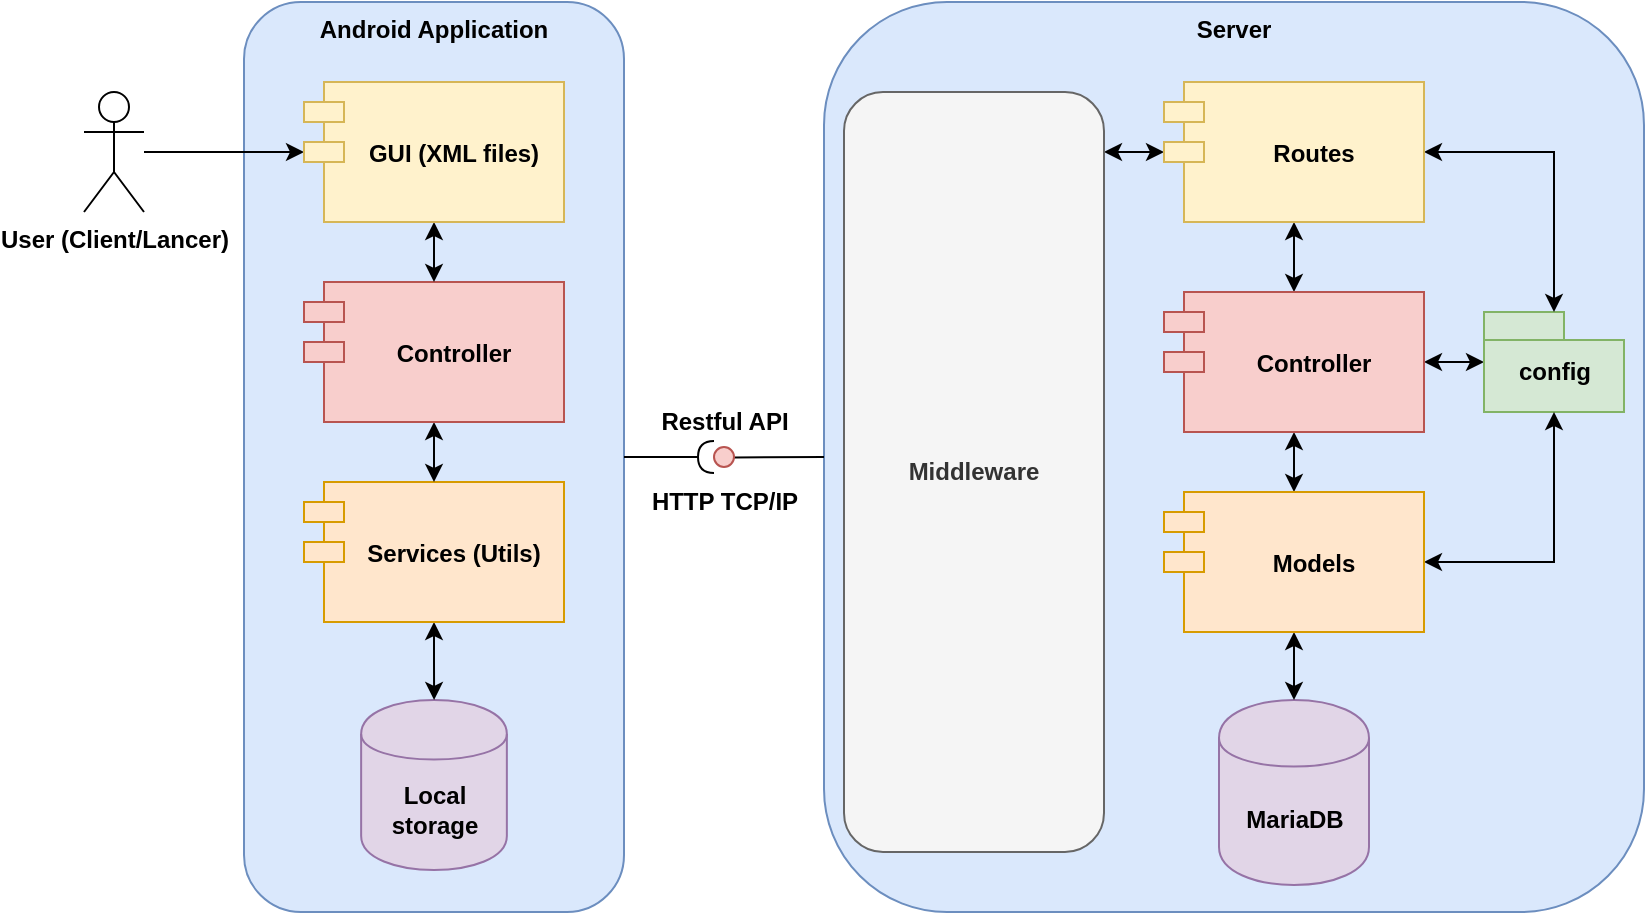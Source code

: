 <mxfile version="13.5.1" type="device" pages="3"><diagram id="WJ2hbxf9gBYGe_JSnQ1v" name="Overview architecture"><mxGraphModel dx="1874" dy="592" grid="1" gridSize="10" guides="1" tooltips="1" connect="1" arrows="1" fold="1" page="1" pageScale="1" pageWidth="850" pageHeight="1100" math="0" shadow="0"><root><mxCell id="0"/><mxCell id="1" parent="0"/><mxCell id="eOsCC2HMXHfSM63377LF-8" value="&lt;b&gt;Android Application&lt;/b&gt;" style="rounded=1;whiteSpace=wrap;html=1;align=center;verticalAlign=top;fillColor=#dae8fc;strokeColor=#6c8ebf;" parent="1" vertex="1"><mxGeometry x="120" y="160" width="190" height="455" as="geometry"/></mxCell><mxCell id="eOsCC2HMXHfSM63377LF-7" value="Server" style="rounded=1;whiteSpace=wrap;html=1;fontStyle=1;verticalAlign=top;fillColor=#dae8fc;strokeColor=#6c8ebf;" parent="1" vertex="1"><mxGeometry x="410" y="160" width="410" height="455" as="geometry"/></mxCell><mxCell id="eOsCC2HMXHfSM63377LF-2" value="MariaDB" style="shape=cylinder;whiteSpace=wrap;html=1;boundedLbl=1;backgroundOutline=1;fillColor=#e1d5e7;strokeColor=#9673a6;fontStyle=1;verticalAlign=middle;" parent="1" vertex="1"><mxGeometry x="607.5" y="509" width="75" height="92.5" as="geometry"/></mxCell><mxCell id="eOsCC2HMXHfSM63377LF-15" style="edgeStyle=none;rounded=0;orthogonalLoop=1;jettySize=auto;html=1;" parent="1" edge="1"><mxGeometry relative="1" as="geometry"><mxPoint x="665" y="290" as="sourcePoint"/></mxGeometry></mxCell><mxCell id="eOsCC2HMXHfSM63377LF-14" style="edgeStyle=none;rounded=0;orthogonalLoop=1;jettySize=auto;html=1;" parent="1" edge="1"><mxGeometry relative="1" as="geometry"><mxPoint x="665" y="390" as="sourcePoint"/></mxGeometry></mxCell><mxCell id="DUe0qZwGg_NUs9S3BtY5-17" style="edgeStyle=orthogonalEdgeStyle;rounded=0;orthogonalLoop=1;jettySize=auto;html=1;startArrow=classic;startFill=1;" parent="1" source="eOsCC2HMXHfSM63377LF-6" target="DUe0qZwGg_NUs9S3BtY5-10" edge="1"><mxGeometry relative="1" as="geometry"/></mxCell><mxCell id="eOsCC2HMXHfSM63377LF-6" value="config" style="shape=folder;fontStyle=1;spacingTop=10;tabWidth=40;tabHeight=14;tabPosition=left;html=1;fillColor=#d5e8d4;strokeColor=#82b366;" parent="1" vertex="1"><mxGeometry x="740" y="315" width="70" height="50" as="geometry"/></mxCell><mxCell id="eOsCC2HMXHfSM63377LF-21" value="Restful API" style="text;html=1;align=center;verticalAlign=middle;resizable=0;points=[];autosize=1;fontStyle=1" parent="1" vertex="1"><mxGeometry x="320" y="360" width="80" height="20" as="geometry"/></mxCell><mxCell id="eOsCC2HMXHfSM63377LF-22" value="HTTP TCP/IP" style="text;html=1;align=center;verticalAlign=middle;resizable=0;points=[];autosize=1;fontStyle=1" parent="1" vertex="1"><mxGeometry x="315" y="400" width="90" height="20" as="geometry"/></mxCell><mxCell id="eOsCC2HMXHfSM63377LF-28" style="edgeStyle=none;rounded=0;orthogonalLoop=1;jettySize=auto;html=1;startArrow=none;startFill=0;" parent="1" source="eOsCC2HMXHfSM63377LF-25" target="DUe0qZwGg_NUs9S3BtY5-5" edge="1"><mxGeometry relative="1" as="geometry"><mxPoint x="-230" y="235" as="targetPoint"/></mxGeometry></mxCell><mxCell id="eOsCC2HMXHfSM63377LF-25" value="User (Client/Lancer)" style="shape=umlActor;verticalLabelPosition=bottom;verticalAlign=top;html=1;outlineConnect=0;rounded=1;fontStyle=1" parent="1" vertex="1"><mxGeometry x="40" y="205" width="30" height="60" as="geometry"/></mxCell><mxCell id="eOsCC2HMXHfSM63377LF-39" value="Local storage" style="shape=cylinder;whiteSpace=wrap;html=1;boundedLbl=1;backgroundOutline=1;fillColor=#e1d5e7;strokeColor=#9673a6;fontStyle=1" parent="1" vertex="1"><mxGeometry x="178.57" y="509" width="72.86" height="85" as="geometry"/></mxCell><mxCell id="DUe0qZwGg_NUs9S3BtY5-8" style="edgeStyle=orthogonalEdgeStyle;rounded=0;orthogonalLoop=1;jettySize=auto;html=1;startArrow=classic;startFill=1;" parent="1" source="DUe0qZwGg_NUs9S3BtY5-3" target="eOsCC2HMXHfSM63377LF-39" edge="1"><mxGeometry relative="1" as="geometry"/></mxCell><mxCell id="DUe0qZwGg_NUs9S3BtY5-3" value="Services (Utils)" style="shape=module;align=left;spacingLeft=20;align=center;verticalAlign=middle;rounded=1;fontStyle=1;fillColor=#ffe6cc;strokeColor=#d79b00;" parent="1" vertex="1"><mxGeometry x="150" y="400" width="130" height="70" as="geometry"/></mxCell><mxCell id="DUe0qZwGg_NUs9S3BtY5-7" style="edgeStyle=orthogonalEdgeStyle;rounded=0;orthogonalLoop=1;jettySize=auto;html=1;startArrow=classic;startFill=1;" parent="1" source="DUe0qZwGg_NUs9S3BtY5-4" target="DUe0qZwGg_NUs9S3BtY5-3" edge="1"><mxGeometry relative="1" as="geometry"/></mxCell><mxCell id="DUe0qZwGg_NUs9S3BtY5-4" value="Controller" style="shape=module;align=left;spacingLeft=20;align=center;verticalAlign=middle;rounded=1;fontStyle=1;fillColor=#f8cecc;strokeColor=#b85450;" parent="1" vertex="1"><mxGeometry x="150" y="300" width="130" height="70" as="geometry"/></mxCell><mxCell id="DUe0qZwGg_NUs9S3BtY5-6" style="edgeStyle=orthogonalEdgeStyle;rounded=0;orthogonalLoop=1;jettySize=auto;html=1;startArrow=classic;startFill=1;" parent="1" source="DUe0qZwGg_NUs9S3BtY5-5" target="DUe0qZwGg_NUs9S3BtY5-4" edge="1"><mxGeometry relative="1" as="geometry"/></mxCell><mxCell id="DUe0qZwGg_NUs9S3BtY5-5" value="GUI (XML files)" style="shape=module;align=left;spacingLeft=20;align=center;verticalAlign=middle;rounded=1;fontStyle=1;fillColor=#fff2cc;strokeColor=#d6b656;" parent="1" vertex="1"><mxGeometry x="150" y="200" width="130" height="70" as="geometry"/></mxCell><mxCell id="DUe0qZwGg_NUs9S3BtY5-13" style="edgeStyle=orthogonalEdgeStyle;rounded=0;orthogonalLoop=1;jettySize=auto;html=1;startArrow=classic;startFill=1;" parent="1" source="DUe0qZwGg_NUs9S3BtY5-9" target="DUe0qZwGg_NUs9S3BtY5-10" edge="1"><mxGeometry relative="1" as="geometry"/></mxCell><mxCell id="DUe0qZwGg_NUs9S3BtY5-18" style="edgeStyle=orthogonalEdgeStyle;rounded=0;orthogonalLoop=1;jettySize=auto;html=1;startArrow=classic;startFill=1;" parent="1" source="DUe0qZwGg_NUs9S3BtY5-9" target="eOsCC2HMXHfSM63377LF-6" edge="1"><mxGeometry relative="1" as="geometry"/></mxCell><mxCell id="xa6kR4G-QfzSiK-RHsyA-4" style="edgeStyle=orthogonalEdgeStyle;rounded=0;orthogonalLoop=1;jettySize=auto;html=1;startArrow=classic;startFill=1;" parent="1" source="DUe0qZwGg_NUs9S3BtY5-9" target="xa6kR4G-QfzSiK-RHsyA-2" edge="1"><mxGeometry relative="1" as="geometry"><mxPoint x="570" y="235" as="targetPoint"/><Array as="points"><mxPoint x="580" y="235"/><mxPoint x="580" y="235"/></Array></mxGeometry></mxCell><mxCell id="DUe0qZwGg_NUs9S3BtY5-9" value="Routes" style="shape=module;align=left;spacingLeft=20;align=center;verticalAlign=middle;rounded=1;fontStyle=1;fillColor=#fff2cc;strokeColor=#d6b656;" parent="1" vertex="1"><mxGeometry x="580" y="200" width="130" height="70" as="geometry"/></mxCell><mxCell id="DUe0qZwGg_NUs9S3BtY5-14" style="edgeStyle=orthogonalEdgeStyle;rounded=0;orthogonalLoop=1;jettySize=auto;html=1;startArrow=classic;startFill=1;" parent="1" source="DUe0qZwGg_NUs9S3BtY5-10" target="DUe0qZwGg_NUs9S3BtY5-11" edge="1"><mxGeometry relative="1" as="geometry"/></mxCell><mxCell id="DUe0qZwGg_NUs9S3BtY5-10" value="Controller" style="shape=module;align=left;spacingLeft=20;align=center;verticalAlign=middle;rounded=1;fontStyle=1;fillColor=#f8cecc;strokeColor=#b85450;" parent="1" vertex="1"><mxGeometry x="580" y="305" width="130" height="70" as="geometry"/></mxCell><mxCell id="DUe0qZwGg_NUs9S3BtY5-16" style="edgeStyle=orthogonalEdgeStyle;rounded=0;orthogonalLoop=1;jettySize=auto;html=1;startArrow=classic;startFill=1;" parent="1" source="DUe0qZwGg_NUs9S3BtY5-11" target="eOsCC2HMXHfSM63377LF-6" edge="1"><mxGeometry relative="1" as="geometry"/></mxCell><mxCell id="-QWUK3lziyNIQ-0UrPkq-1" style="edgeStyle=orthogonalEdgeStyle;rounded=0;orthogonalLoop=1;jettySize=auto;html=1;startArrow=classic;startFill=1;endArrow=classic;endFill=1;" parent="1" source="DUe0qZwGg_NUs9S3BtY5-11" target="eOsCC2HMXHfSM63377LF-2" edge="1"><mxGeometry relative="1" as="geometry"/></mxCell><mxCell id="DUe0qZwGg_NUs9S3BtY5-11" value="Models" style="shape=module;align=left;spacingLeft=20;align=center;verticalAlign=middle;rounded=1;fontStyle=1;fillColor=#ffe6cc;strokeColor=#d79b00;" parent="1" vertex="1"><mxGeometry x="580" y="405" width="130" height="70" as="geometry"/></mxCell><mxCell id="DUe0qZwGg_NUs9S3BtY5-20" value="" style="rounded=0;orthogonalLoop=1;jettySize=auto;html=1;endArrow=none;endFill=0;" parent="1" source="DUe0qZwGg_NUs9S3BtY5-22" target="eOsCC2HMXHfSM63377LF-7" edge="1"><mxGeometry relative="1" as="geometry"><mxPoint x="-50" y="544" as="sourcePoint"/><mxPoint x="350" y="388" as="targetPoint"/></mxGeometry></mxCell><mxCell id="DUe0qZwGg_NUs9S3BtY5-23" value="" style="rounded=0;orthogonalLoop=1;jettySize=auto;html=1;endArrow=halfCircle;endFill=0;endSize=6;strokeWidth=1;" parent="1" source="eOsCC2HMXHfSM63377LF-8" target="DUe0qZwGg_NUs9S3BtY5-22" edge="1"><mxGeometry relative="1" as="geometry"><mxPoint x="310" y="387.852" as="sourcePoint"/><mxPoint x="350" y="388" as="targetPoint"/></mxGeometry></mxCell><mxCell id="DUe0qZwGg_NUs9S3BtY5-22" value="" style="ellipse;whiteSpace=wrap;html=1;fontFamily=Helvetica;fontSize=12;align=center;strokeColor=#b85450;fillColor=#f8cecc;points=[];aspect=fixed;resizable=0;rounded=1;" parent="1" vertex="1"><mxGeometry x="355" y="382.5" width="10" height="10" as="geometry"/></mxCell><mxCell id="xa6kR4G-QfzSiK-RHsyA-2" value="Middleware" style="rounded=1;whiteSpace=wrap;html=1;fontStyle=1;fillColor=#f5f5f5;strokeColor=#666666;fontColor=#333333;" parent="1" vertex="1"><mxGeometry x="420" y="205" width="130" height="380" as="geometry"/></mxCell></root></mxGraphModel></diagram><diagram id="D8frlBcpVzCz6fAW9HIh" name="Application component"><mxGraphModel dx="1874" dy="592" grid="1" gridSize="10" guides="1" tooltips="1" connect="1" arrows="1" fold="1" page="1" pageScale="1" pageWidth="850" pageHeight="1100" math="0" shadow="0"><root><mxCell id="Vq6ao3QqCF0rRluTX4Xf-0"/><mxCell id="Vq6ao3QqCF0rRluTX4Xf-1" parent="Vq6ao3QqCF0rRluTX4Xf-0"/><mxCell id="Vq6ao3QqCF0rRluTX4Xf-2" value="&lt;b&gt;Android Application&lt;/b&gt;" style="rounded=1;whiteSpace=wrap;html=1;align=center;verticalAlign=top;fillColor=#dae8fc;strokeColor=#6c8ebf;" parent="Vq6ao3QqCF0rRluTX4Xf-1" vertex="1"><mxGeometry x="-360" y="240" width="700" height="700" as="geometry"/></mxCell><mxCell id="Vq6ao3QqCF0rRluTX4Xf-3" value="XML GUI" style="rounded=1;whiteSpace=wrap;html=1;verticalAlign=top;fontStyle=1;fillColor=#ffe6cc;strokeColor=#d79b00;" parent="Vq6ao3QqCF0rRluTX4Xf-1" vertex="1"><mxGeometry x="-340" y="280" width="660" height="240" as="geometry"/></mxCell><mxCell id="Vq6ao3QqCF0rRluTX4Xf-6" value="&lt;b&gt;Controller&lt;/b&gt;" style="rounded=1;whiteSpace=wrap;html=1;verticalAlign=top;fillColor=#ffe6cc;strokeColor=#d79b00;" parent="Vq6ao3QqCF0rRluTX4Xf-1" vertex="1"><mxGeometry x="-340" y="550" width="660" height="217.75" as="geometry"/></mxCell><mxCell id="Vq6ao3QqCF0rRluTX4Xf-7" value="Services (Utils)" style="rounded=1;whiteSpace=wrap;html=1;fontStyle=1;verticalAlign=top;fillColor=#ffe6cc;strokeColor=#d79b00;" parent="Vq6ao3QqCF0rRluTX4Xf-1" vertex="1"><mxGeometry x="-237.5" y="800" width="537.5" height="120" as="geometry"/></mxCell><mxCell id="Vq6ao3QqCF0rRluTX4Xf-8" style="edgeStyle=none;rounded=0;orthogonalLoop=1;jettySize=auto;html=1;startArrow=none;startFill=0;" parent="Vq6ao3QqCF0rRluTX4Xf-1" source="Vq6ao3QqCF0rRluTX4Xf-9" target="Vq6ao3QqCF0rRluTX4Xf-3" edge="1"><mxGeometry relative="1" as="geometry"/></mxCell><mxCell id="Vq6ao3QqCF0rRluTX4Xf-9" value="User (Client/Lancer)" style="shape=umlActor;verticalLabelPosition=bottom;verticalAlign=top;html=1;outlineConnect=0;rounded=1;fontStyle=1" parent="Vq6ao3QqCF0rRluTX4Xf-1" vertex="1"><mxGeometry x="-460" y="370" width="30" height="60" as="geometry"/></mxCell><mxCell id="Vq6ao3QqCF0rRluTX4Xf-10" style="edgeStyle=none;rounded=0;orthogonalLoop=1;jettySize=auto;html=1;startArrow=classic;startFill=1;" parent="Vq6ao3QqCF0rRluTX4Xf-1" source="Vq6ao3QqCF0rRluTX4Xf-11" target="Vq6ao3QqCF0rRluTX4Xf-12" edge="1"><mxGeometry relative="1" as="geometry"/></mxCell><mxCell id="Vq6ao3QqCF0rRluTX4Xf-11" value="Cache" style="rounded=1;whiteSpace=wrap;html=1;fontStyle=1;verticalAlign=middle;fillColor=#d5e8d4;strokeColor=#82b366;" parent="Vq6ao3QqCF0rRluTX4Xf-1" vertex="1"><mxGeometry x="-190" y="826.09" width="125" height="73.91" as="geometry"/></mxCell><mxCell id="Vq6ao3QqCF0rRluTX4Xf-12" value="Local storage" style="shape=cylinder;whiteSpace=wrap;html=1;boundedLbl=1;backgroundOutline=1;fillColor=#e1d5e7;strokeColor=#9673a6;fontStyle=1" parent="Vq6ao3QqCF0rRluTX4Xf-1" vertex="1"><mxGeometry x="-330" y="820.55" width="72.86" height="85" as="geometry"/></mxCell><mxCell id="Vq6ao3QqCF0rRluTX4Xf-13" value="MyAPI" style="rounded=1;whiteSpace=wrap;html=1;fontStyle=1;verticalAlign=middle;fillColor=#d5e8d4;strokeColor=#82b366;" parent="Vq6ao3QqCF0rRluTX4Xf-1" vertex="1"><mxGeometry x="147.5" y="826.64" width="125" height="74.46" as="geometry"/></mxCell><mxCell id="Vq6ao3QqCF0rRluTX4Xf-14" value="Hash256" style="rounded=1;whiteSpace=wrap;html=1;fontStyle=1;verticalAlign=middle;fillColor=#d5e8d4;strokeColor=#82b366;" parent="Vq6ao3QqCF0rRluTX4Xf-1" vertex="1"><mxGeometry x="-30" y="826.64" width="125" height="73.91" as="geometry"/></mxCell><mxCell id="tXjYpYB7U9pCT4GpAO5E-10" value="API Services" style="text;html=1;align=center;verticalAlign=middle;resizable=0;points=[];autosize=1;fontStyle=1" parent="Vq6ao3QqCF0rRluTX4Xf-1" vertex="1"><mxGeometry x="335" y="880.55" width="90" height="20" as="geometry"/></mxCell><mxCell id="tXjYpYB7U9pCT4GpAO5E-13" value="Login &lt;br&gt;layout" style="html=1;dropTarget=0;rounded=1;fontStyle=1;fillColor=#d5e8d4;strokeColor=#82b366;" parent="Vq6ao3QqCF0rRluTX4Xf-1" vertex="1"><mxGeometry x="-320" y="310" width="70" height="200" as="geometry"/></mxCell><mxCell id="tXjYpYB7U9pCT4GpAO5E-14" value="" style="shape=component;jettyWidth=8;jettyHeight=4;" parent="tXjYpYB7U9pCT4GpAO5E-13" vertex="1"><mxGeometry x="1" width="20" height="20" relative="1" as="geometry"><mxPoint x="-27" y="7" as="offset"/></mxGeometry></mxCell><mxCell id="tXjYpYB7U9pCT4GpAO5E-15" value="Login&lt;br&gt;Activity" style="html=1;dropTarget=0;rounded=1;fontStyle=1;fillColor=#d5e8d4;strokeColor=#82b366;" parent="Vq6ao3QqCF0rRluTX4Xf-1" vertex="1"><mxGeometry x="-320" y="630" width="70" height="125.5" as="geometry"/></mxCell><mxCell id="tXjYpYB7U9pCT4GpAO5E-16" value="" style="shape=component;jettyWidth=8;jettyHeight=4;" parent="tXjYpYB7U9pCT4GpAO5E-15" vertex="1"><mxGeometry x="1" width="20" height="20" relative="1" as="geometry"><mxPoint x="-27" y="7" as="offset"/></mxGeometry></mxCell><mxCell id="tXjYpYB7U9pCT4GpAO5E-17" value="Main layout" style="html=1;dropTarget=0;rounded=1;verticalAlign=top;fontStyle=1;fillColor=#d5e8d4;strokeColor=#82b366;" parent="Vq6ao3QqCF0rRluTX4Xf-1" vertex="1"><mxGeometry x="-240" y="310" width="340" height="200" as="geometry"/></mxCell><mxCell id="tXjYpYB7U9pCT4GpAO5E-18" value="" style="shape=component;jettyWidth=8;jettyHeight=4;" parent="tXjYpYB7U9pCT4GpAO5E-17" vertex="1"><mxGeometry x="1" width="20" height="20" relative="1" as="geometry"><mxPoint x="-40" y="10" as="offset"/></mxGeometry></mxCell><mxCell id="tXjYpYB7U9pCT4GpAO5E-19" value="Profile layout" style="html=1;dropTarget=0;rounded=1;verticalAlign=middle;fontStyle=1;fillColor=#e1d5e7;strokeColor=#9673a6;" parent="Vq6ao3QqCF0rRluTX4Xf-1" vertex="1"><mxGeometry x="-220" y="340" width="130" height="70" as="geometry"/></mxCell><mxCell id="tXjYpYB7U9pCT4GpAO5E-20" value="" style="shape=component;jettyWidth=8;jettyHeight=4;" parent="tXjYpYB7U9pCT4GpAO5E-19" vertex="1"><mxGeometry x="1" width="20" height="20" relative="1" as="geometry"><mxPoint x="-27" y="7" as="offset"/></mxGeometry></mxCell><mxCell id="tXjYpYB7U9pCT4GpAO5E-28" value="" style="rounded=0;orthogonalLoop=1;jettySize=auto;html=1;endArrow=none;endFill=0;edgeStyle=orthogonalEdgeStyle;" parent="Vq6ao3QqCF0rRluTX4Xf-1" source="Vq6ao3QqCF0rRluTX4Xf-11" target="tXjYpYB7U9pCT4GpAO5E-30" edge="1"><mxGeometry relative="1" as="geometry"><mxPoint x="-410" y="868" as="sourcePoint"/><Array as="points"><mxPoint x="-145" y="810"/><mxPoint x="-145" y="810"/></Array></mxGeometry></mxCell><mxCell id="tXjYpYB7U9pCT4GpAO5E-29" value="" style="rounded=0;orthogonalLoop=1;jettySize=auto;html=1;endArrow=halfCircle;endFill=0;entryX=0.5;entryY=0.5;entryDx=0;entryDy=0;endSize=6;strokeWidth=1;exitX=0.295;exitY=1.012;exitDx=0;exitDy=0;exitPerimeter=0;edgeStyle=orthogonalEdgeStyle;" parent="Vq6ao3QqCF0rRluTX4Xf-1" source="Vq6ao3QqCF0rRluTX4Xf-6" target="tXjYpYB7U9pCT4GpAO5E-30" edge="1"><mxGeometry relative="1" as="geometry"><mxPoint x="-370" y="868" as="sourcePoint"/></mxGeometry></mxCell><mxCell id="tXjYpYB7U9pCT4GpAO5E-30" value="" style="ellipse;whiteSpace=wrap;html=1;fontFamily=Helvetica;fontSize=12;align=center;strokeColor=#b85450;fillColor=#f8cecc;points=[];aspect=fixed;resizable=0;rounded=1;" parent="Vq6ao3QqCF0rRluTX4Xf-1" vertex="1"><mxGeometry x="-150" y="780" width="10" height="10" as="geometry"/></mxCell><mxCell id="tXjYpYB7U9pCT4GpAO5E-31" value="Read token" style="text;html=1;align=center;verticalAlign=middle;resizable=0;points=[];autosize=1;fontStyle=1" parent="Vq6ao3QqCF0rRluTX4Xf-1" vertex="1"><mxGeometry x="-90" y="775" width="80" height="20" as="geometry"/></mxCell><mxCell id="tXjYpYB7U9pCT4GpAO5E-36" value="" style="rounded=0;orthogonalLoop=1;jettySize=auto;html=1;endArrow=none;endFill=0;edgeStyle=orthogonalEdgeStyle;" parent="Vq6ao3QqCF0rRluTX4Xf-1" source="Vq6ao3QqCF0rRluTX4Xf-11" target="tXjYpYB7U9pCT4GpAO5E-38" edge="1"><mxGeometry relative="1" as="geometry"><mxPoint x="-210" y="785" as="sourcePoint"/><Array as="points"><mxPoint x="-95" y="820"/><mxPoint x="-95" y="820"/></Array></mxGeometry></mxCell><mxCell id="tXjYpYB7U9pCT4GpAO5E-37" value="" style="rounded=0;orthogonalLoop=1;jettySize=auto;html=1;endArrow=halfCircle;endFill=0;entryX=0.5;entryY=0.5;entryDx=0;entryDy=0;endSize=6;strokeWidth=1;exitX=0.372;exitY=0.998;exitDx=0;exitDy=0;exitPerimeter=0;edgeStyle=orthogonalEdgeStyle;" parent="Vq6ao3QqCF0rRluTX4Xf-1" source="Vq6ao3QqCF0rRluTX4Xf-6" target="tXjYpYB7U9pCT4GpAO5E-38" edge="1"><mxGeometry relative="1" as="geometry"><mxPoint x="-95" y="771" as="sourcePoint"/></mxGeometry></mxCell><mxCell id="tXjYpYB7U9pCT4GpAO5E-38" value="" style="ellipse;whiteSpace=wrap;html=1;fontFamily=Helvetica;fontSize=12;align=center;strokeColor=#b85450;fillColor=#f8cecc;points=[];aspect=fixed;resizable=0;rounded=1;" parent="Vq6ao3QqCF0rRluTX4Xf-1" vertex="1"><mxGeometry x="-100" y="780" width="10" height="10" as="geometry"/></mxCell><mxCell id="tXjYpYB7U9pCT4GpAO5E-39" value="Save token" style="text;html=1;align=center;verticalAlign=middle;resizable=0;points=[];autosize=1;fontStyle=1" parent="Vq6ao3QqCF0rRluTX4Xf-1" vertex="1"><mxGeometry x="-237.5" y="775" width="80" height="20" as="geometry"/></mxCell><mxCell id="tXjYpYB7U9pCT4GpAO5E-40" value="Setting layout" style="html=1;dropTarget=0;rounded=1;verticalAlign=middle;fontStyle=1;fillColor=#e1d5e7;strokeColor=#9673a6;" parent="Vq6ao3QqCF0rRluTX4Xf-1" vertex="1"><mxGeometry x="-220" y="430" width="130" height="65.5" as="geometry"/></mxCell><mxCell id="tXjYpYB7U9pCT4GpAO5E-41" value="" style="shape=component;jettyWidth=8;jettyHeight=4;" parent="tXjYpYB7U9pCT4GpAO5E-40" vertex="1"><mxGeometry x="1" width="20" height="20" relative="1" as="geometry"><mxPoint x="-27" y="7" as="offset"/></mxGeometry></mxCell><mxCell id="tXjYpYB7U9pCT4GpAO5E-42" value="Task search layout" style="html=1;dropTarget=0;rounded=1;verticalAlign=middle;fontStyle=1;fillColor=#e1d5e7;strokeColor=#9673a6;" parent="Vq6ao3QqCF0rRluTX4Xf-1" vertex="1"><mxGeometry x="-50" y="340" width="130" height="70" as="geometry"/></mxCell><mxCell id="tXjYpYB7U9pCT4GpAO5E-43" value="" style="shape=component;jettyWidth=8;jettyHeight=4;" parent="tXjYpYB7U9pCT4GpAO5E-42" vertex="1"><mxGeometry x="1" width="20" height="20" relative="1" as="geometry"><mxPoint x="-27" y="7" as="offset"/></mxGeometry></mxCell><mxCell id="tXjYpYB7U9pCT4GpAO5E-44" value="Task upload layout" style="html=1;dropTarget=0;rounded=1;verticalAlign=middle;fontStyle=1;fillColor=#e1d5e7;strokeColor=#9673a6;" parent="Vq6ao3QqCF0rRluTX4Xf-1" vertex="1"><mxGeometry x="-50" y="430" width="130" height="65.5" as="geometry"/></mxCell><mxCell id="tXjYpYB7U9pCT4GpAO5E-45" value="" style="shape=component;jettyWidth=8;jettyHeight=4;" parent="tXjYpYB7U9pCT4GpAO5E-44" vertex="1"><mxGeometry x="1" width="20" height="20" relative="1" as="geometry"><mxPoint x="-27" y="7" as="offset"/></mxGeometry></mxCell><mxCell id="tXjYpYB7U9pCT4GpAO5E-46" value="&amp;lt;&amp;lt;use&amp;gt;&amp;gt;" style="text;html=1;align=center;verticalAlign=middle;resizable=0;points=[];autosize=1;" parent="Vq6ao3QqCF0rRluTX4Xf-1" vertex="1"><mxGeometry x="-250" y="840" width="60" height="20" as="geometry"/></mxCell><mxCell id="tXjYpYB7U9pCT4GpAO5E-48" value="Signup &lt;br&gt;layout" style="html=1;dropTarget=0;rounded=1;fontStyle=1;fillColor=#d5e8d4;strokeColor=#82b366;" parent="Vq6ao3QqCF0rRluTX4Xf-1" vertex="1"><mxGeometry x="110" y="310" width="80" height="200" as="geometry"/></mxCell><mxCell id="tXjYpYB7U9pCT4GpAO5E-49" value="" style="shape=component;jettyWidth=8;jettyHeight=4;" parent="tXjYpYB7U9pCT4GpAO5E-48" vertex="1"><mxGeometry x="1" width="20" height="20" relative="1" as="geometry"><mxPoint x="-27" y="7" as="offset"/></mxGeometry></mxCell><mxCell id="tXjYpYB7U9pCT4GpAO5E-50" value="Change&lt;br&gt;information&lt;br&gt;layout" style="html=1;dropTarget=0;rounded=1;fontStyle=1;fillColor=#d5e8d4;strokeColor=#82b366;" parent="Vq6ao3QqCF0rRluTX4Xf-1" vertex="1"><mxGeometry x="220" y="310" width="90" height="200" as="geometry"/></mxCell><mxCell id="tXjYpYB7U9pCT4GpAO5E-51" value="" style="shape=component;jettyWidth=8;jettyHeight=4;" parent="tXjYpYB7U9pCT4GpAO5E-50" vertex="1"><mxGeometry x="1" width="20" height="20" relative="1" as="geometry"><mxPoint x="-27" y="7" as="offset"/></mxGeometry></mxCell><mxCell id="tXjYpYB7U9pCT4GpAO5E-53" value="" style="rounded=0;orthogonalLoop=1;jettySize=auto;html=1;endArrow=none;endFill=0;edgeStyle=orthogonalEdgeStyle;" parent="Vq6ao3QqCF0rRluTX4Xf-1" source="Vq6ao3QqCF0rRluTX4Xf-14" target="tXjYpYB7U9pCT4GpAO5E-55" edge="1"><mxGeometry relative="1" as="geometry"><mxPoint x="-400" y="761" as="sourcePoint"/></mxGeometry></mxCell><mxCell id="tXjYpYB7U9pCT4GpAO5E-54" value="" style="rounded=0;orthogonalLoop=1;jettySize=auto;html=1;endArrow=halfCircle;endFill=0;entryX=0.5;entryY=0.5;entryDx=0;entryDy=0;endSize=6;strokeWidth=1;edgeStyle=orthogonalEdgeStyle;" parent="Vq6ao3QqCF0rRluTX4Xf-1" target="tXjYpYB7U9pCT4GpAO5E-55" edge="1"><mxGeometry relative="1" as="geometry"><mxPoint x="125" y="769" as="sourcePoint"/></mxGeometry></mxCell><mxCell id="tXjYpYB7U9pCT4GpAO5E-55" value="" style="ellipse;whiteSpace=wrap;html=1;fontFamily=Helvetica;fontSize=12;align=center;strokeColor=#b85450;fillColor=#f8cecc;points=[];aspect=fixed;resizable=0;rounded=1;" parent="Vq6ao3QqCF0rRluTX4Xf-1" vertex="1"><mxGeometry x="120" y="780" width="10" height="10" as="geometry"/></mxCell><mxCell id="IpOHvJ0f3Kpy3UhhzLOA-3" value="Hash256" style="text;html=1;align=center;verticalAlign=middle;resizable=0;points=[];autosize=1;fontStyle=1" parent="Vq6ao3QqCF0rRluTX4Xf-1" vertex="1"><mxGeometry x="45" y="775" width="70" height="20" as="geometry"/></mxCell><mxCell id="IpOHvJ0f3Kpy3UhhzLOA-4" value="&lt;b&gt;...&lt;/b&gt;" style="text;html=1;align=center;verticalAlign=middle;resizable=0;points=[];autosize=1;" parent="Vq6ao3QqCF0rRluTX4Xf-1" vertex="1"><mxGeometry x="190" y="410" width="30" height="20" as="geometry"/></mxCell><mxCell id="IpOHvJ0f3Kpy3UhhzLOA-5" value="" style="rounded=0;orthogonalLoop=1;jettySize=auto;html=1;endArrow=none;endFill=0;edgeStyle=orthogonalEdgeStyle;" parent="Vq6ao3QqCF0rRluTX4Xf-1" source="Vq6ao3QqCF0rRluTX4Xf-13" target="IpOHvJ0f3Kpy3UhhzLOA-7" edge="1"><mxGeometry relative="1" as="geometry"><mxPoint x="220" y="975" as="sourcePoint"/></mxGeometry></mxCell><mxCell id="IpOHvJ0f3Kpy3UhhzLOA-6" value="" style="rounded=0;orthogonalLoop=1;jettySize=auto;html=1;endArrow=halfCircle;endFill=0;entryX=0.5;entryY=0.5;entryDx=0;entryDy=0;endSize=6;strokeWidth=1;exitX=0.832;exitY=1.001;exitDx=0;exitDy=0;exitPerimeter=0;edgeStyle=orthogonalEdgeStyle;" parent="Vq6ao3QqCF0rRluTX4Xf-1" source="Vq6ao3QqCF0rRluTX4Xf-6" target="IpOHvJ0f3Kpy3UhhzLOA-7" edge="1"><mxGeometry relative="1" as="geometry"><mxPoint x="260" y="975" as="sourcePoint"/></mxGeometry></mxCell><mxCell id="IpOHvJ0f3Kpy3UhhzLOA-7" value="" style="ellipse;whiteSpace=wrap;html=1;fontFamily=Helvetica;fontSize=12;align=center;strokeColor=#b85450;fillColor=#f8cecc;points=[];aspect=fixed;resizable=0;rounded=1;" parent="Vq6ao3QqCF0rRluTX4Xf-1" vertex="1"><mxGeometry x="205" y="785" width="10" height="10" as="geometry"/></mxCell><mxCell id="IpOHvJ0f3Kpy3UhhzLOA-8" value="Send request" style="text;html=1;align=center;verticalAlign=middle;resizable=0;points=[];autosize=1;fontStyle=1" parent="Vq6ao3QqCF0rRluTX4Xf-1" vertex="1"><mxGeometry x="215" y="775" width="90" height="20" as="geometry"/></mxCell><mxCell id="IpOHvJ0f3Kpy3UhhzLOA-9" value="Signup&lt;br&gt;Activity" style="html=1;dropTarget=0;rounded=1;fontStyle=1;fillColor=#d5e8d4;strokeColor=#82b366;" parent="Vq6ao3QqCF0rRluTX4Xf-1" vertex="1"><mxGeometry x="110" y="580" width="80" height="175.5" as="geometry"/></mxCell><mxCell id="IpOHvJ0f3Kpy3UhhzLOA-10" value="" style="shape=component;jettyWidth=8;jettyHeight=4;" parent="IpOHvJ0f3Kpy3UhhzLOA-9" vertex="1"><mxGeometry x="1" width="20" height="20" relative="1" as="geometry"><mxPoint x="-27" y="7" as="offset"/></mxGeometry></mxCell><mxCell id="IpOHvJ0f3Kpy3UhhzLOA-11" value="Change&lt;br&gt;information&lt;br&gt;Activity" style="html=1;dropTarget=0;rounded=1;fontStyle=1;fillColor=#d5e8d4;strokeColor=#82b366;" parent="Vq6ao3QqCF0rRluTX4Xf-1" vertex="1"><mxGeometry x="225" y="580" width="80" height="175.5" as="geometry"/></mxCell><mxCell id="IpOHvJ0f3Kpy3UhhzLOA-12" value="" style="shape=component;jettyWidth=8;jettyHeight=4;" parent="IpOHvJ0f3Kpy3UhhzLOA-11" vertex="1"><mxGeometry x="1" width="20" height="20" relative="1" as="geometry"><mxPoint x="-27" y="7" as="offset"/></mxGeometry></mxCell><mxCell id="IpOHvJ0f3Kpy3UhhzLOA-13" value="&lt;b&gt;...&lt;/b&gt;" style="text;html=1;align=center;verticalAlign=middle;resizable=0;points=[];autosize=1;" parent="Vq6ao3QqCF0rRluTX4Xf-1" vertex="1"><mxGeometry x="190" y="657.75" width="30" height="20" as="geometry"/></mxCell><mxCell id="IpOHvJ0f3Kpy3UhhzLOA-16" value="Main Activity" style="html=1;dropTarget=0;rounded=1;fontStyle=1;fillColor=#d5e8d4;strokeColor=#82b366;verticalAlign=top;" parent="Vq6ao3QqCF0rRluTX4Xf-1" vertex="1"><mxGeometry x="-230" y="620" width="320" height="135.5" as="geometry"/></mxCell><mxCell id="IpOHvJ0f3Kpy3UhhzLOA-17" value="" style="shape=component;jettyWidth=8;jettyHeight=4;" parent="IpOHvJ0f3Kpy3UhhzLOA-16" vertex="1"><mxGeometry x="1" width="20" height="20" relative="1" as="geometry"><mxPoint x="-27" y="7" as="offset"/></mxGeometry></mxCell><mxCell id="IpOHvJ0f3Kpy3UhhzLOA-18" value="Setting layout" style="html=1;dropTarget=0;rounded=1;verticalAlign=middle;fontStyle=1;fillColor=#e1d5e7;strokeColor=#9673a6;align=center;" parent="Vq6ao3QqCF0rRluTX4Xf-1" vertex="1"><mxGeometry x="-220" y="650" width="150" height="43.87" as="geometry"/></mxCell><mxCell id="IpOHvJ0f3Kpy3UhhzLOA-19" value="" style="shape=component;jettyWidth=8;jettyHeight=4;" parent="IpOHvJ0f3Kpy3UhhzLOA-18" vertex="1"><mxGeometry x="1" width="20" height="20" relative="1" as="geometry"><mxPoint x="-27" y="7" as="offset"/></mxGeometry></mxCell><mxCell id="IpOHvJ0f3Kpy3UhhzLOA-25" value="Main Activity" style="html=1;dropTarget=0;rounded=1;fontStyle=1;fillColor=#d5e8d4;strokeColor=#82b366;verticalAlign=top;" parent="Vq6ao3QqCF0rRluTX4Xf-1" vertex="1"><mxGeometry x="-230" y="580" width="330" height="175.5" as="geometry"/></mxCell><mxCell id="IpOHvJ0f3Kpy3UhhzLOA-26" value="" style="shape=component;jettyWidth=8;jettyHeight=4;" parent="IpOHvJ0f3Kpy3UhhzLOA-25" vertex="1"><mxGeometry x="1" width="20" height="20" relative="1" as="geometry"><mxPoint x="-33" y="7" as="offset"/></mxGeometry></mxCell><mxCell id="IpOHvJ0f3Kpy3UhhzLOA-27" value="Login&lt;br&gt;Activity" style="html=1;dropTarget=0;rounded=1;fontStyle=1;fillColor=#d5e8d4;strokeColor=#82b366;" parent="Vq6ao3QqCF0rRluTX4Xf-1" vertex="1"><mxGeometry x="-320" y="580" width="70" height="175.5" as="geometry"/></mxCell><mxCell id="IpOHvJ0f3Kpy3UhhzLOA-28" value="" style="shape=component;jettyWidth=8;jettyHeight=4;" parent="IpOHvJ0f3Kpy3UhhzLOA-27" vertex="1"><mxGeometry x="1" width="20" height="20" relative="1" as="geometry"><mxPoint x="-27" y="7" as="offset"/></mxGeometry></mxCell><mxCell id="IpOHvJ0f3Kpy3UhhzLOA-31" value="Setting Fragment" style="html=1;dropTarget=0;rounded=1;verticalAlign=middle;fontStyle=1;fillColor=#e1d5e7;strokeColor=#9673a6;" parent="Vq6ao3QqCF0rRluTX4Xf-1" vertex="1"><mxGeometry x="-210" y="680" width="130" height="65.5" as="geometry"/></mxCell><mxCell id="IpOHvJ0f3Kpy3UhhzLOA-32" value="" style="shape=component;jettyWidth=8;jettyHeight=4;" parent="IpOHvJ0f3Kpy3UhhzLOA-31" vertex="1"><mxGeometry x="1" width="20" height="20" relative="1" as="geometry"><mxPoint x="-27" y="7" as="offset"/></mxGeometry></mxCell><mxCell id="IpOHvJ0f3Kpy3UhhzLOA-33" value="Profile Fragment" style="html=1;dropTarget=0;rounded=1;verticalAlign=middle;fontStyle=1;fillColor=#e1d5e7;strokeColor=#9673a6;" parent="Vq6ao3QqCF0rRluTX4Xf-1" vertex="1"><mxGeometry x="-210" y="600" width="130" height="70" as="geometry"/></mxCell><mxCell id="IpOHvJ0f3Kpy3UhhzLOA-34" value="" style="shape=component;jettyWidth=8;jettyHeight=4;" parent="IpOHvJ0f3Kpy3UhhzLOA-33" vertex="1"><mxGeometry x="1" width="20" height="20" relative="1" as="geometry"><mxPoint x="-27" y="7" as="offset"/></mxGeometry></mxCell><mxCell id="IpOHvJ0f3Kpy3UhhzLOA-36" value="Task upload&lt;br&gt;Fragment" style="html=1;dropTarget=0;rounded=1;verticalAlign=middle;fontStyle=1;fillColor=#e1d5e7;strokeColor=#9673a6;" parent="Vq6ao3QqCF0rRluTX4Xf-1" vertex="1"><mxGeometry x="-50" y="679.19" width="130" height="65.5" as="geometry"/></mxCell><mxCell id="IpOHvJ0f3Kpy3UhhzLOA-37" value="" style="shape=component;jettyWidth=8;jettyHeight=4;" parent="IpOHvJ0f3Kpy3UhhzLOA-36" vertex="1"><mxGeometry x="1" width="20" height="20" relative="1" as="geometry"><mxPoint x="-27" y="7" as="offset"/></mxGeometry></mxCell><mxCell id="IpOHvJ0f3Kpy3UhhzLOA-38" value="Task search &lt;br&gt;Fragment" style="html=1;dropTarget=0;rounded=1;verticalAlign=middle;fontStyle=1;fillColor=#e1d5e7;strokeColor=#9673a6;" parent="Vq6ao3QqCF0rRluTX4Xf-1" vertex="1"><mxGeometry x="-50" y="599.19" width="130" height="70" as="geometry"/></mxCell><mxCell id="IpOHvJ0f3Kpy3UhhzLOA-39" value="" style="shape=component;jettyWidth=8;jettyHeight=4;" parent="IpOHvJ0f3Kpy3UhhzLOA-38" vertex="1"><mxGeometry x="1" width="20" height="20" relative="1" as="geometry"><mxPoint x="-27" y="7" as="offset"/></mxGeometry></mxCell><mxCell id="IpOHvJ0f3Kpy3UhhzLOA-40" value="" style="rounded=0;orthogonalLoop=1;jettySize=auto;html=1;endArrow=none;endFill=0;edgeStyle=orthogonalEdgeStyle;" parent="Vq6ao3QqCF0rRluTX4Xf-1" source="Vq6ao3QqCF0rRluTX4Xf-3" target="IpOHvJ0f3Kpy3UhhzLOA-42" edge="1"><mxGeometry relative="1" as="geometry"><mxPoint x="-520" y="625" as="sourcePoint"/><Array as="points"><mxPoint x="-115" y="530"/><mxPoint x="-115" y="530"/></Array></mxGeometry></mxCell><mxCell id="IpOHvJ0f3Kpy3UhhzLOA-41" value="" style="rounded=0;orthogonalLoop=1;jettySize=auto;html=1;endArrow=halfCircle;endFill=0;entryX=0.5;entryY=0.5;entryDx=0;entryDy=0;endSize=6;strokeWidth=1;edgeStyle=orthogonalEdgeStyle;" parent="Vq6ao3QqCF0rRluTX4Xf-1" source="Vq6ao3QqCF0rRluTX4Xf-6" target="IpOHvJ0f3Kpy3UhhzLOA-42" edge="1"><mxGeometry relative="1" as="geometry"><mxPoint x="-480" y="615" as="sourcePoint"/><Array as="points"><mxPoint x="-115" y="535"/><mxPoint x="-115" y="535"/></Array></mxGeometry></mxCell><mxCell id="IpOHvJ0f3Kpy3UhhzLOA-42" value="" style="ellipse;whiteSpace=wrap;html=1;fontFamily=Helvetica;fontSize=12;align=center;strokeColor=#b85450;fillColor=#f8cecc;points=[];aspect=fixed;resizable=0;rounded=1;" parent="Vq6ao3QqCF0rRluTX4Xf-1" vertex="1"><mxGeometry x="-120" y="530" width="10" height="10" as="geometry"/></mxCell><mxCell id="IpOHvJ0f3Kpy3UhhzLOA-44" value="Update&lt;br&gt;view" style="text;html=1;align=center;verticalAlign=middle;resizable=0;points=[];autosize=1;fontStyle=1" parent="Vq6ao3QqCF0rRluTX4Xf-1" vertex="1"><mxGeometry x="147.5" y="520" width="60" height="30" as="geometry"/></mxCell><mxCell id="IpOHvJ0f3Kpy3UhhzLOA-45" value="" style="rounded=0;orthogonalLoop=1;jettySize=auto;html=1;endArrow=none;endFill=0;edgeStyle=orthogonalEdgeStyle;" parent="Vq6ao3QqCF0rRluTX4Xf-1" source="Vq6ao3QqCF0rRluTX4Xf-3" target="IpOHvJ0f3Kpy3UhhzLOA-47" edge="1"><mxGeometry relative="1" as="geometry"><mxPoint x="-390" y="590" as="sourcePoint"/><Array as="points"><mxPoint x="143" y="535"/></Array></mxGeometry></mxCell><mxCell id="IpOHvJ0f3Kpy3UhhzLOA-46" value="" style="rounded=0;orthogonalLoop=1;jettySize=auto;html=1;endArrow=halfCircle;endFill=0;entryX=0.5;entryY=0.5;entryDx=0;entryDy=0;endSize=6;strokeWidth=1;edgeStyle=orthogonalEdgeStyle;" parent="Vq6ao3QqCF0rRluTX4Xf-1" source="Vq6ao3QqCF0rRluTX4Xf-6" target="IpOHvJ0f3Kpy3UhhzLOA-47" edge="1"><mxGeometry relative="1" as="geometry"><mxPoint x="-350" y="590" as="sourcePoint"/><Array as="points"><mxPoint x="143" y="535"/></Array></mxGeometry></mxCell><mxCell id="IpOHvJ0f3Kpy3UhhzLOA-47" value="" style="ellipse;whiteSpace=wrap;html=1;fontFamily=Helvetica;fontSize=12;align=center;strokeColor=#b85450;fillColor=#f8cecc;points=[];aspect=fixed;resizable=0;rounded=1;" parent="Vq6ao3QqCF0rRluTX4Xf-1" vertex="1"><mxGeometry x="137.5" y="530" width="10" height="10" as="geometry"/></mxCell><mxCell id="IpOHvJ0f3Kpy3UhhzLOA-48" value="Get&lt;br&gt;view data" style="text;html=1;align=center;verticalAlign=middle;resizable=0;points=[];autosize=1;fontStyle=1" parent="Vq6ao3QqCF0rRluTX4Xf-1" vertex="1"><mxGeometry x="-190" y="520" width="70" height="30" as="geometry"/></mxCell><mxCell id="tdUWmmbTTnao1t7dtfoV-0" value="" style="rounded=0;orthogonalLoop=1;jettySize=auto;html=1;endArrow=none;endFill=0;" parent="Vq6ao3QqCF0rRluTX4Xf-1" target="tdUWmmbTTnao1t7dtfoV-2" edge="1"><mxGeometry relative="1" as="geometry"><mxPoint x="400" y="863" as="sourcePoint"/></mxGeometry></mxCell><mxCell id="tdUWmmbTTnao1t7dtfoV-1" value="" style="rounded=0;orthogonalLoop=1;jettySize=auto;html=1;endArrow=halfCircle;endFill=0;entryX=0.5;entryY=0.5;entryDx=0;entryDy=0;endSize=6;strokeWidth=1;" parent="Vq6ao3QqCF0rRluTX4Xf-1" source="Vq6ao3QqCF0rRluTX4Xf-13" target="tdUWmmbTTnao1t7dtfoV-2" edge="1"><mxGeometry relative="1" as="geometry"><mxPoint x="450" y="805" as="sourcePoint"/></mxGeometry></mxCell><mxCell id="tdUWmmbTTnao1t7dtfoV-2" value="" style="ellipse;whiteSpace=wrap;html=1;fontFamily=Helvetica;fontSize=12;align=center;strokeColor=#b85450;fillColor=#f8cecc;points=[];aspect=fixed;resizable=0;rounded=1;" parent="Vq6ao3QqCF0rRluTX4Xf-1" vertex="1"><mxGeometry x="350" y="858.04" width="10" height="10" as="geometry"/></mxCell><mxCell id="i2S8QBbL2xaskcjvBl68-1" value="" style="shape=component;jettyWidth=8;jettyHeight=4;" parent="Vq6ao3QqCF0rRluTX4Xf-1" vertex="1"><mxGeometry x="70" y="838.04" width="20" height="20" as="geometry"/></mxCell><mxCell id="i2S8QBbL2xaskcjvBl68-2" value="" style="shape=component;jettyWidth=8;jettyHeight=4;" parent="Vq6ao3QqCF0rRluTX4Xf-1" vertex="1"><mxGeometry x="243" y="838.04" width="20" height="20" as="geometry"/></mxCell><mxCell id="i2S8QBbL2xaskcjvBl68-3" value="" style="shape=component;jettyWidth=8;jettyHeight=4;" parent="Vq6ao3QqCF0rRluTX4Xf-1" vertex="1"><mxGeometry x="-90" y="838.04" width="20" height="20" as="geometry"/></mxCell></root></mxGraphModel></diagram><diagram id="DabOdT2XGqUVUw-oWzNx" name="Server Component"><mxGraphModel dx="1205" dy="696" grid="1" gridSize="10" guides="1" tooltips="1" connect="1" arrows="1" fold="1" page="1" pageScale="1" pageWidth="850" pageHeight="1100" math="0" shadow="0"><root><mxCell id="bhArWTZgyRFeiKi8kjGz-0"/><mxCell id="bhArWTZgyRFeiKi8kjGz-1" parent="bhArWTZgyRFeiKi8kjGz-0"/><mxCell id="OTYmsyQ8ycwOPEhzMCrz-0" value="Server" style="rounded=1;whiteSpace=wrap;html=1;fontStyle=1;verticalAlign=top;fillColor=#dae8fc;strokeColor=#6c8ebf;" parent="bhArWTZgyRFeiKi8kjGz-1" vertex="1"><mxGeometry x="135" y="250" width="865" height="600" as="geometry"/></mxCell><mxCell id="OTYmsyQ8ycwOPEhzMCrz-3" value="Config" style="shape=folder;fontStyle=1;spacingTop=10;tabWidth=40;tabHeight=14;tabPosition=left;html=1;fillColor=#d5e8d4;strokeColor=#82b366;" parent="bhArWTZgyRFeiKi8kjGz-1" vertex="1"><mxGeometry x="740" y="272.5" width="70" height="50" as="geometry"/></mxCell><mxCell id="UNgKglKvWQTjtb4B2DOz-2" value="" style="rounded=0;orthogonalLoop=1;jettySize=auto;html=1;endArrow=none;endFill=0;" parent="bhArWTZgyRFeiKi8kjGz-1" target="UNgKglKvWQTjtb4B2DOz-4" edge="1"><mxGeometry relative="1" as="geometry"><mxPoint x="100" y="410" as="sourcePoint"/><Array as="points"/></mxGeometry></mxCell><mxCell id="UNgKglKvWQTjtb4B2DOz-3" value="" style="rounded=0;orthogonalLoop=1;jettySize=auto;html=1;endArrow=halfCircle;endFill=0;entryX=0.5;entryY=0.5;entryDx=0;entryDy=0;endSize=6;strokeWidth=1;" parent="bhArWTZgyRFeiKi8kjGz-1" target="UNgKglKvWQTjtb4B2DOz-4" edge="1"><mxGeometry relative="1" as="geometry"><mxPoint x="55" y="320" as="sourcePoint"/></mxGeometry></mxCell><mxCell id="UNgKglKvWQTjtb4B2DOz-4" value="" style="ellipse;whiteSpace=wrap;html=1;fontFamily=Helvetica;fontSize=12;align=center;strokeColor=#b85450;fillColor=#f8cecc;points=[];aspect=fixed;resizable=0;rounded=1;" parent="bhArWTZgyRFeiKi8kjGz-1" vertex="1"><mxGeometry x="95" y="315" width="10" height="10" as="geometry"/></mxCell><mxCell id="_PQ4EVwKyF_ueZHjFAs3-0" value="Port 8080" style="text;html=1;align=center;verticalAlign=middle;resizable=0;points=[];autosize=1;fontStyle=1" parent="bhArWTZgyRFeiKi8kjGz-1" vertex="1"><mxGeometry x="25" y="325" width="70" height="20" as="geometry"/></mxCell><mxCell id="_PQ4EVwKyF_ueZHjFAs3-1" value="API services" style="text;html=1;align=center;verticalAlign=middle;resizable=0;points=[];autosize=1;fontStyle=1" parent="bhArWTZgyRFeiKi8kjGz-1" vertex="1"><mxGeometry x="25" y="287.5" width="90" height="20" as="geometry"/></mxCell><mxCell id="AE__T9PzbZzDIMoEncov-0" value="Middleware" style="rounded=1;whiteSpace=wrap;html=1;fillColor=#f5f5f5;strokeColor=#666666;fontColor=#333333;" parent="bhArWTZgyRFeiKi8kjGz-1" vertex="1"><mxGeometry x="170" y="287.5" width="90" height="542.5" as="geometry"/></mxCell><mxCell id="5baVaKgneMvUC8pqP6-F-1" value="" style="rounded=0;orthogonalLoop=1;jettySize=auto;html=1;endArrow=halfCircle;endFill=0;entryX=0.5;entryY=0.5;entryDx=0;entryDy=0;endSize=6;strokeWidth=1;edgeStyle=orthogonalEdgeStyle;" parent="bhArWTZgyRFeiKi8kjGz-1" source="AE__T9PzbZzDIMoEncov-0" target="5baVaKgneMvUC8pqP6-F-2" edge="1"><mxGeometry relative="1" as="geometry"><mxPoint x="115" y="545" as="sourcePoint"/><Array as="points"><mxPoint x="275" y="320"/></Array></mxGeometry></mxCell><mxCell id="5baVaKgneMvUC8pqP6-F-2" value="" style="ellipse;whiteSpace=wrap;html=1;fontFamily=Helvetica;fontSize=12;align=center;strokeColor=#b85450;fillColor=#f8cecc;points=[];aspect=fixed;resizable=0;" parent="bhArWTZgyRFeiKi8kjGz-1" vertex="1"><mxGeometry x="280" y="377.51" width="10" height="10" as="geometry"/></mxCell><mxCell id="5baVaKgneMvUC8pqP6-F-3" value="Assign &lt;br&gt;routes" style="text;html=1;align=center;verticalAlign=middle;resizable=0;points=[];autosize=1;fontStyle=1" parent="bhArWTZgyRFeiKi8kjGz-1" vertex="1"><mxGeometry x="260" y="397.51" width="60" height="30" as="geometry"/></mxCell><mxCell id="5baVaKgneMvUC8pqP6-F-4" value="" style="rounded=0;orthogonalLoop=1;jettySize=auto;html=1;endArrow=none;endFill=0;" parent="bhArWTZgyRFeiKi8kjGz-1" source="AE__T9PzbZzDIMoEncov-0" target="5baVaKgneMvUC8pqP6-F-6" edge="1"><mxGeometry relative="1" as="geometry"><mxPoint x="55" y="439" as="sourcePoint"/></mxGeometry></mxCell><mxCell id="5baVaKgneMvUC8pqP6-F-5" value="" style="rounded=0;orthogonalLoop=1;jettySize=auto;html=1;endArrow=halfCircle;endFill=0;entryX=0.5;entryY=0.5;entryDx=0;entryDy=0;endSize=6;strokeWidth=1;" parent="bhArWTZgyRFeiKi8kjGz-1" target="5baVaKgneMvUC8pqP6-F-6" edge="1"><mxGeometry relative="1" as="geometry"><mxPoint x="100" y="410" as="sourcePoint"/></mxGeometry></mxCell><mxCell id="5baVaKgneMvUC8pqP6-F-6" value="" style="ellipse;whiteSpace=wrap;html=1;fontFamily=Helvetica;fontSize=12;align=center;strokeColor=#b85450;fillColor=#f8cecc;points=[];aspect=fixed;resizable=0;" parent="bhArWTZgyRFeiKi8kjGz-1" vertex="1"><mxGeometry x="95" y="555" width="10" height="10" as="geometry"/></mxCell><mxCell id="5baVaKgneMvUC8pqP6-F-7" value="Token&lt;br&gt;checking" style="text;html=1;align=center;verticalAlign=middle;resizable=0;points=[];autosize=1;fontStyle=1" parent="bhArWTZgyRFeiKi8kjGz-1" vertex="1"><mxGeometry x="65" y="568.75" width="70" height="30" as="geometry"/></mxCell><mxCell id="ye1yvnnixlZXs0vojS_O-5" style="edgeStyle=orthogonalEdgeStyle;rounded=0;orthogonalLoop=1;jettySize=auto;html=1;startArrow=classic;startFill=1;" edge="1" parent="bhArWTZgyRFeiKi8kjGz-1" source="JvJ9xMN7HTzpTo5GfpvB-0" target="OTYmsyQ8ycwOPEhzMCrz-3"><mxGeometry relative="1" as="geometry"><Array as="points"><mxPoint x="690" y="380"/><mxPoint x="690" y="298"/></Array></mxGeometry></mxCell><mxCell id="JvJ9xMN7HTzpTo5GfpvB-0" value="Routes" style="html=1;dropTarget=0;fontStyle=1;verticalAlign=top;fillColor=#ffe6cc;strokeColor=#d79b00;" vertex="1" parent="bhArWTZgyRFeiKi8kjGz-1"><mxGeometry x="310" y="300" width="360" height="160" as="geometry"/></mxCell><mxCell id="JvJ9xMN7HTzpTo5GfpvB-1" value="" style="shape=component;jettyWidth=8;jettyHeight=4;" vertex="1" parent="JvJ9xMN7HTzpTo5GfpvB-0"><mxGeometry x="1" width="20" height="20" relative="1" as="geometry"><mxPoint x="-27" y="7" as="offset"/></mxGeometry></mxCell><mxCell id="JvJ9xMN7HTzpTo5GfpvB-2" value="Main&lt;br&gt;routes" style="html=1;dropTarget=0;fontStyle=1;verticalAlign=middle;fillColor=#d5e8d4;strokeColor=#82b366;" vertex="1" parent="bhArWTZgyRFeiKi8kjGz-1"><mxGeometry x="320" y="346.88" width="115" height="71.25" as="geometry"/></mxCell><mxCell id="JvJ9xMN7HTzpTo5GfpvB-3" value="" style="shape=component;jettyWidth=8;jettyHeight=4;" vertex="1" parent="JvJ9xMN7HTzpTo5GfpvB-2"><mxGeometry x="1" width="20" height="20" relative="1" as="geometry"><mxPoint x="-27" y="7" as="offset"/></mxGeometry></mxCell><mxCell id="JvJ9xMN7HTzpTo5GfpvB-4" value="Account&lt;br&gt;routes" style="html=1;dropTarget=0;fontStyle=1;verticalAlign=middle;fillColor=#d5e8d4;strokeColor=#82b366;" vertex="1" parent="bhArWTZgyRFeiKi8kjGz-1"><mxGeometry x="500" y="325" width="140" height="51.25" as="geometry"/></mxCell><mxCell id="JvJ9xMN7HTzpTo5GfpvB-5" value="" style="shape=component;jettyWidth=8;jettyHeight=4;" vertex="1" parent="JvJ9xMN7HTzpTo5GfpvB-4"><mxGeometry x="1" width="20" height="20" relative="1" as="geometry"><mxPoint x="-27" y="7" as="offset"/></mxGeometry></mxCell><mxCell id="JvJ9xMN7HTzpTo5GfpvB-6" value="Task&lt;br&gt;routes" style="html=1;dropTarget=0;fontStyle=1;verticalAlign=middle;fillColor=#d5e8d4;strokeColor=#82b366;" vertex="1" parent="bhArWTZgyRFeiKi8kjGz-1"><mxGeometry x="500" y="396.88" width="140" height="51.25" as="geometry"/></mxCell><mxCell id="JvJ9xMN7HTzpTo5GfpvB-7" value="" style="shape=component;jettyWidth=8;jettyHeight=4;" vertex="1" parent="JvJ9xMN7HTzpTo5GfpvB-6"><mxGeometry x="1" width="20" height="20" relative="1" as="geometry"><mxPoint x="-27" y="7" as="offset"/></mxGeometry></mxCell><mxCell id="JvJ9xMN7HTzpTo5GfpvB-8" value="..." style="text;html=1;align=center;verticalAlign=middle;resizable=0;points=[];autosize=1;fontStyle=1" vertex="1" parent="bhArWTZgyRFeiKi8kjGz-1"><mxGeometry x="555" y="376.25" width="30" height="20" as="geometry"/></mxCell><mxCell id="JvJ9xMN7HTzpTo5GfpvB-9" value="" style="rounded=0;orthogonalLoop=1;jettySize=auto;html=1;endArrow=none;endFill=0;" edge="1" target="JvJ9xMN7HTzpTo5GfpvB-11" parent="bhArWTZgyRFeiKi8kjGz-1" source="JvJ9xMN7HTzpTo5GfpvB-4"><mxGeometry relative="1" as="geometry"><mxPoint x="445" y="341.5" as="sourcePoint"/></mxGeometry></mxCell><mxCell id="JvJ9xMN7HTzpTo5GfpvB-10" value="" style="rounded=0;orthogonalLoop=1;jettySize=auto;html=1;endArrow=halfCircle;endFill=0;entryX=0.5;entryY=0.5;entryDx=0;entryDy=0;endSize=6;strokeWidth=1;" edge="1" target="JvJ9xMN7HTzpTo5GfpvB-11" parent="bhArWTZgyRFeiKi8kjGz-1" source="JvJ9xMN7HTzpTo5GfpvB-2"><mxGeometry relative="1" as="geometry"><mxPoint x="485" y="341.5" as="sourcePoint"/></mxGeometry></mxCell><mxCell id="JvJ9xMN7HTzpTo5GfpvB-11" value="" style="ellipse;whiteSpace=wrap;html=1;fontFamily=Helvetica;fontSize=12;align=center;strokeColor=#b85450;fillColor=#f8cecc;points=[];aspect=fixed;resizable=0;" vertex="1" parent="bhArWTZgyRFeiKi8kjGz-1"><mxGeometry x="460" y="345" width="10" height="10" as="geometry"/></mxCell><mxCell id="JvJ9xMN7HTzpTo5GfpvB-12" value="&lt;b&gt;Assign &lt;br&gt;account routes&lt;/b&gt;" style="text;html=1;align=center;verticalAlign=middle;resizable=0;points=[];autosize=1;" vertex="1" parent="bhArWTZgyRFeiKi8kjGz-1"><mxGeometry x="360" y="315" width="100" height="30" as="geometry"/></mxCell><mxCell id="8H9b4M_NCBVqYWTRVxGb-0" value="" style="rounded=0;orthogonalLoop=1;jettySize=auto;html=1;endArrow=none;endFill=0;" edge="1" target="8H9b4M_NCBVqYWTRVxGb-2" parent="bhArWTZgyRFeiKi8kjGz-1" source="JvJ9xMN7HTzpTo5GfpvB-6"><mxGeometry relative="1" as="geometry"><mxPoint x="215" y="472.5" as="sourcePoint"/></mxGeometry></mxCell><mxCell id="8H9b4M_NCBVqYWTRVxGb-1" value="" style="rounded=0;orthogonalLoop=1;jettySize=auto;html=1;endArrow=halfCircle;endFill=0;entryX=0.5;entryY=0.5;entryDx=0;entryDy=0;endSize=6;strokeWidth=1;" edge="1" target="8H9b4M_NCBVqYWTRVxGb-2" parent="bhArWTZgyRFeiKi8kjGz-1" source="JvJ9xMN7HTzpTo5GfpvB-2"><mxGeometry relative="1" as="geometry"><mxPoint x="255" y="472.5" as="sourcePoint"/></mxGeometry></mxCell><mxCell id="8H9b4M_NCBVqYWTRVxGb-2" value="" style="ellipse;whiteSpace=wrap;html=1;fontFamily=Helvetica;fontSize=12;align=center;strokeColor=#b85450;fillColor=#f8cecc;points=[];aspect=fixed;resizable=0;" vertex="1" parent="bhArWTZgyRFeiKi8kjGz-1"><mxGeometry x="460" y="417.51" width="10" height="10" as="geometry"/></mxCell><mxCell id="8H9b4M_NCBVqYWTRVxGb-3" value="&lt;b&gt;Assign&lt;br&gt;task routes&lt;br&gt;&lt;/b&gt;" style="text;html=1;align=center;verticalAlign=middle;resizable=0;points=[];autosize=1;" vertex="1" parent="bhArWTZgyRFeiKi8kjGz-1"><mxGeometry x="370" y="418.13" width="80" height="30" as="geometry"/></mxCell><mxCell id="5baVaKgneMvUC8pqP6-F-0" value="" style="rounded=0;orthogonalLoop=1;jettySize=auto;html=1;endArrow=none;endFill=0;" parent="bhArWTZgyRFeiKi8kjGz-1" source="JvJ9xMN7HTzpTo5GfpvB-2" target="5baVaKgneMvUC8pqP6-F-2" edge="1"><mxGeometry relative="1" as="geometry"><mxPoint x="390" y="320" as="sourcePoint"/></mxGeometry></mxCell><mxCell id="ye1yvnnixlZXs0vojS_O-0" value="" style="rounded=0;orthogonalLoop=1;jettySize=auto;html=1;endArrow=none;endFill=0;" edge="1" target="ye1yvnnixlZXs0vojS_O-2" parent="bhArWTZgyRFeiKi8kjGz-1" source="JvJ9xMN7HTzpTo5GfpvB-8"><mxGeometry relative="1" as="geometry"><mxPoint x="40" y="555" as="sourcePoint"/></mxGeometry></mxCell><mxCell id="ye1yvnnixlZXs0vojS_O-1" value="" style="rounded=0;orthogonalLoop=1;jettySize=auto;html=1;endArrow=halfCircle;endFill=0;entryX=0.5;entryY=0.5;entryDx=0;entryDy=0;endSize=6;strokeWidth=1;" edge="1" target="ye1yvnnixlZXs0vojS_O-2" parent="bhArWTZgyRFeiKi8kjGz-1" source="JvJ9xMN7HTzpTo5GfpvB-2"><mxGeometry relative="1" as="geometry"><mxPoint x="80" y="555" as="sourcePoint"/></mxGeometry></mxCell><mxCell id="ye1yvnnixlZXs0vojS_O-2" value="" style="ellipse;whiteSpace=wrap;html=1;fontFamily=Helvetica;fontSize=12;align=center;strokeColor=#b85450;fillColor=#f8cecc;points=[];aspect=fixed;resizable=0;" vertex="1" parent="bhArWTZgyRFeiKi8kjGz-1"><mxGeometry x="460" y="381.25" width="10" height="10" as="geometry"/></mxCell><mxCell id="ye1yvnnixlZXs0vojS_O-3" value="" style="group" vertex="1" connectable="0" parent="bhArWTZgyRFeiKi8kjGz-1"><mxGeometry x="700" y="330" width="290" height="352.5" as="geometry"/></mxCell><mxCell id="OTYmsyQ8ycwOPEhzMCrz-1" value="MariaDB" style="shape=cylinder;whiteSpace=wrap;html=1;boundedLbl=1;backgroundOutline=1;fillColor=#e1d5e7;strokeColor=#9673a6;fontStyle=1;verticalAlign=top;" parent="ye1yvnnixlZXs0vojS_O-3" vertex="1"><mxGeometry width="290" height="352.5" as="geometry"/></mxCell><mxCell id="OTYmsyQ8ycwOPEhzMCrz-12" value="Account Schema" style="shape=module;align=left;spacingLeft=20;align=center;verticalAlign=middle;rounded=1;fontStyle=1;fillColor=#fff2cc;strokeColor=#d6b656;" parent="ye1yvnnixlZXs0vojS_O-3" vertex="1"><mxGeometry x="10" y="80" width="130" height="70" as="geometry"/></mxCell><mxCell id="OTYmsyQ8ycwOPEhzMCrz-13" value="Task schema" style="shape=module;align=left;spacingLeft=20;align=center;verticalAlign=middle;rounded=1;fontStyle=1;fillColor=#fff2cc;strokeColor=#d6b656;" parent="ye1yvnnixlZXs0vojS_O-3" vertex="1"><mxGeometry x="10" y="157.5" width="130" height="70" as="geometry"/></mxCell><mxCell id="OTYmsyQ8ycwOPEhzMCrz-14" value="Offer schema" style="shape=module;align=left;spacingLeft=20;align=center;verticalAlign=middle;rounded=1;fontStyle=1;fillColor=#fff2cc;strokeColor=#d6b656;" parent="ye1yvnnixlZXs0vojS_O-3" vertex="1"><mxGeometry x="150" y="78.75" width="130" height="70" as="geometry"/></mxCell><mxCell id="OTYmsyQ8ycwOPEhzMCrz-15" value="Feedback schema" style="shape=module;align=left;spacingLeft=20;align=center;verticalAlign=middle;rounded=1;fontStyle=1;fillColor=#fff2cc;strokeColor=#d6b656;" parent="ye1yvnnixlZXs0vojS_O-3" vertex="1"><mxGeometry x="150" y="156.25" width="130" height="70" as="geometry"/></mxCell><mxCell id="OTYmsyQ8ycwOPEhzMCrz-16" value="Report schema" style="shape=module;align=left;spacingLeft=20;align=center;verticalAlign=middle;rounded=1;fontStyle=1;fillColor=#fff2cc;strokeColor=#d6b656;" parent="ye1yvnnixlZXs0vojS_O-3" vertex="1"><mxGeometry x="10" y="237.5" width="130" height="70" as="geometry"/></mxCell><mxCell id="OTYmsyQ8ycwOPEhzMCrz-17" value="Category schema" style="shape=module;align=left;spacingLeft=20;align=center;verticalAlign=middle;rounded=1;fontStyle=1;fillColor=#fff2cc;strokeColor=#d6b656;" parent="ye1yvnnixlZXs0vojS_O-3" vertex="1"><mxGeometry x="150" y="236.25" width="130" height="70" as="geometry"/></mxCell><mxCell id="ye1yvnnixlZXs0vojS_O-6" value="&amp;lt;&amp;lt;use&amp;gt;&amp;gt;" style="text;html=1;align=center;verticalAlign=middle;resizable=0;points=[];autosize=1;" vertex="1" parent="bhArWTZgyRFeiKi8kjGz-1"><mxGeometry x="680" y="272.5" width="60" height="20" as="geometry"/></mxCell><mxCell id="cHF1ApQet0YCocq1r7Zx-20" style="edgeStyle=orthogonalEdgeStyle;rounded=0;orthogonalLoop=1;jettySize=auto;html=1;startArrow=classic;startFill=1;" edge="1" parent="bhArWTZgyRFeiKi8kjGz-1" source="kLiWMc1edV5Cq9lo2n3a-0" target="OTYmsyQ8ycwOPEhzMCrz-3"><mxGeometry relative="1" as="geometry"><Array as="points"><mxPoint x="690" y="570"/><mxPoint x="690" y="298"/></Array></mxGeometry></mxCell><mxCell id="kLiWMc1edV5Cq9lo2n3a-0" value="Controller" style="html=1;dropTarget=0;fontStyle=1;verticalAlign=top;fillColor=#ffe6cc;strokeColor=#d79b00;" vertex="1" parent="bhArWTZgyRFeiKi8kjGz-1"><mxGeometry x="310" y="490" width="360" height="160" as="geometry"/></mxCell><mxCell id="kLiWMc1edV5Cq9lo2n3a-1" value="" style="shape=component;jettyWidth=8;jettyHeight=4;" vertex="1" parent="kLiWMc1edV5Cq9lo2n3a-0"><mxGeometry x="1" width="20" height="20" relative="1" as="geometry"><mxPoint x="-27" y="7" as="offset"/></mxGeometry></mxCell><mxCell id="kLiWMc1edV5Cq9lo2n3a-4" value="Account&lt;br&gt;controller" style="html=1;dropTarget=0;fontStyle=1;verticalAlign=middle;fillColor=#d5e8d4;strokeColor=#82b366;" vertex="1" parent="bhArWTZgyRFeiKi8kjGz-1"><mxGeometry x="320" y="518.75" width="140" height="50" as="geometry"/></mxCell><mxCell id="kLiWMc1edV5Cq9lo2n3a-5" value="" style="shape=component;jettyWidth=8;jettyHeight=4;" vertex="1" parent="kLiWMc1edV5Cq9lo2n3a-4"><mxGeometry x="1" width="20" height="20" relative="1" as="geometry"><mxPoint x="-27" y="7" as="offset"/></mxGeometry></mxCell><mxCell id="kLiWMc1edV5Cq9lo2n3a-6" value="Task&lt;br&gt;controller" style="html=1;dropTarget=0;fontStyle=1;verticalAlign=middle;fillColor=#d5e8d4;strokeColor=#82b366;" vertex="1" parent="bhArWTZgyRFeiKi8kjGz-1"><mxGeometry x="510" y="520" width="140" height="50" as="geometry"/></mxCell><mxCell id="kLiWMc1edV5Cq9lo2n3a-7" value="" style="shape=component;jettyWidth=8;jettyHeight=4;" vertex="1" parent="kLiWMc1edV5Cq9lo2n3a-6"><mxGeometry x="1" width="20" height="20" relative="1" as="geometry"><mxPoint x="-27" y="7" as="offset"/></mxGeometry></mxCell><mxCell id="kLiWMc1edV5Cq9lo2n3a-8" value="..." style="text;html=1;align=center;verticalAlign=middle;resizable=0;points=[];autosize=1;fontStyle=1" vertex="1" parent="bhArWTZgyRFeiKi8kjGz-1"><mxGeometry x="470" y="535" width="30" height="20" as="geometry"/></mxCell><mxCell id="cHF1ApQet0YCocq1r7Zx-19" style="edgeStyle=orthogonalEdgeStyle;rounded=0;orthogonalLoop=1;jettySize=auto;html=1;startArrow=classic;startFill=1;" edge="1" parent="bhArWTZgyRFeiKi8kjGz-1" source="DTbGPvzEzOwUiWKN5lHu-0" target="OTYmsyQ8ycwOPEhzMCrz-3"><mxGeometry relative="1" as="geometry"><Array as="points"><mxPoint x="690" y="730"/><mxPoint x="690" y="298"/></Array></mxGeometry></mxCell><mxCell id="DTbGPvzEzOwUiWKN5lHu-0" value="Models" style="html=1;dropTarget=0;fontStyle=1;verticalAlign=top;fillColor=#ffe6cc;strokeColor=#d79b00;" vertex="1" parent="bhArWTZgyRFeiKi8kjGz-1"><mxGeometry x="310" y="680" width="360" height="160" as="geometry"/></mxCell><mxCell id="DTbGPvzEzOwUiWKN5lHu-1" value="" style="shape=component;jettyWidth=8;jettyHeight=4;" vertex="1" parent="DTbGPvzEzOwUiWKN5lHu-0"><mxGeometry x="1" width="20" height="20" relative="1" as="geometry"><mxPoint x="-27" y="7" as="offset"/></mxGeometry></mxCell><mxCell id="DTbGPvzEzOwUiWKN5lHu-4" value="Database&lt;br&gt;services" style="html=1;dropTarget=0;fontStyle=1;verticalAlign=middle;fillColor=#d5e8d4;strokeColor=#82b366;" vertex="1" parent="bhArWTZgyRFeiKi8kjGz-1"><mxGeometry x="580" y="720" width="80" height="108.12" as="geometry"/></mxCell><mxCell id="DTbGPvzEzOwUiWKN5lHu-5" value="" style="shape=component;jettyWidth=8;jettyHeight=4;" vertex="1" parent="DTbGPvzEzOwUiWKN5lHu-4"><mxGeometry x="1" width="20" height="20" relative="1" as="geometry"><mxPoint x="-27" y="7" as="offset"/></mxGeometry></mxCell><mxCell id="cHF1ApQet0YCocq1r7Zx-0" value="Category&lt;br&gt;controller" style="html=1;dropTarget=0;fontStyle=1;verticalAlign=middle;fillColor=#d5e8d4;strokeColor=#82b366;" vertex="1" parent="bhArWTZgyRFeiKi8kjGz-1"><mxGeometry x="510" y="590.31" width="140" height="50" as="geometry"/></mxCell><mxCell id="cHF1ApQet0YCocq1r7Zx-1" value="" style="shape=component;jettyWidth=8;jettyHeight=4;" vertex="1" parent="cHF1ApQet0YCocq1r7Zx-0"><mxGeometry x="1" width="20" height="20" relative="1" as="geometry"><mxPoint x="-27" y="7" as="offset"/></mxGeometry></mxCell><mxCell id="cHF1ApQet0YCocq1r7Zx-2" value="Offer&lt;br&gt;controller" style="html=1;dropTarget=0;fontStyle=1;verticalAlign=middle;fillColor=#d5e8d4;strokeColor=#82b366;" vertex="1" parent="bhArWTZgyRFeiKi8kjGz-1"><mxGeometry x="320" y="590.31" width="140" height="50" as="geometry"/></mxCell><mxCell id="cHF1ApQet0YCocq1r7Zx-3" value="" style="shape=component;jettyWidth=8;jettyHeight=4;" vertex="1" parent="cHF1ApQet0YCocq1r7Zx-2"><mxGeometry x="1" width="20" height="20" relative="1" as="geometry"><mxPoint x="-27" y="7" as="offset"/></mxGeometry></mxCell><mxCell id="cHF1ApQet0YCocq1r7Zx-4" value="..." style="text;html=1;align=center;verticalAlign=middle;resizable=0;points=[];autosize=1;fontStyle=1" vertex="1" parent="bhArWTZgyRFeiKi8kjGz-1"><mxGeometry x="470" y="605.31" width="30" height="20" as="geometry"/></mxCell><mxCell id="cHF1ApQet0YCocq1r7Zx-5" value="" style="rounded=0;orthogonalLoop=1;jettySize=auto;html=1;endArrow=none;endFill=0;" edge="1" target="cHF1ApQet0YCocq1r7Zx-7" parent="bhArWTZgyRFeiKi8kjGz-1" source="kLiWMc1edV5Cq9lo2n3a-0"><mxGeometry relative="1" as="geometry"><mxPoint x="65" y="704" as="sourcePoint"/></mxGeometry></mxCell><mxCell id="cHF1ApQet0YCocq1r7Zx-6" value="" style="rounded=0;orthogonalLoop=1;jettySize=auto;html=1;endArrow=halfCircle;endFill=0;entryX=0.5;entryY=0.5;entryDx=0;entryDy=0;endSize=6;strokeWidth=1;" edge="1" target="cHF1ApQet0YCocq1r7Zx-7" parent="bhArWTZgyRFeiKi8kjGz-1" source="JvJ9xMN7HTzpTo5GfpvB-0"><mxGeometry relative="1" as="geometry"><mxPoint x="105" y="704" as="sourcePoint"/></mxGeometry></mxCell><mxCell id="cHF1ApQet0YCocq1r7Zx-7" value="" style="ellipse;whiteSpace=wrap;html=1;fontFamily=Helvetica;fontSize=12;align=center;strokeColor=#b85450;fillColor=#f8cecc;points=[];aspect=fixed;resizable=0;" vertex="1" parent="bhArWTZgyRFeiKi8kjGz-1"><mxGeometry x="485" y="470" width="10" height="10" as="geometry"/></mxCell><mxCell id="cHF1ApQet0YCocq1r7Zx-8" value="Business&lt;br&gt;logic" style="text;html=1;align=center;verticalAlign=middle;resizable=0;points=[];autosize=1;fontStyle=1" vertex="1" parent="bhArWTZgyRFeiKi8kjGz-1"><mxGeometry x="495" y="460" width="70" height="30" as="geometry"/></mxCell><mxCell id="DTbGPvzEzOwUiWKN5lHu-3" style="edgeStyle=orthogonalEdgeStyle;rounded=0;orthogonalLoop=1;jettySize=auto;html=1;startArrow=classic;startFill=1;" edge="1" parent="bhArWTZgyRFeiKi8kjGz-1" source="DTbGPvzEzOwUiWKN5lHu-4" target="OTYmsyQ8ycwOPEhzMCrz-1"><mxGeometry relative="1" as="geometry"><Array as="points"><mxPoint x="850" y="760"/></Array></mxGeometry></mxCell><mxCell id="cHF1ApQet0YCocq1r7Zx-10" value="" style="rounded=0;orthogonalLoop=1;jettySize=auto;html=1;endArrow=none;endFill=0;" edge="1" target="cHF1ApQet0YCocq1r7Zx-12" parent="bhArWTZgyRFeiKi8kjGz-1" source="DTbGPvzEzOwUiWKN5lHu-0"><mxGeometry relative="1" as="geometry"><mxPoint x="358" y="945" as="sourcePoint"/></mxGeometry></mxCell><mxCell id="cHF1ApQet0YCocq1r7Zx-11" value="" style="rounded=0;orthogonalLoop=1;jettySize=auto;html=1;endArrow=halfCircle;endFill=0;entryX=0.5;entryY=0.5;entryDx=0;entryDy=0;endSize=6;strokeWidth=1;" edge="1" target="cHF1ApQet0YCocq1r7Zx-12" parent="bhArWTZgyRFeiKi8kjGz-1" source="kLiWMc1edV5Cq9lo2n3a-0"><mxGeometry relative="1" as="geometry"><mxPoint x="398" y="945" as="sourcePoint"/></mxGeometry></mxCell><mxCell id="cHF1ApQet0YCocq1r7Zx-12" value="" style="ellipse;whiteSpace=wrap;html=1;fontFamily=Helvetica;fontSize=12;align=center;strokeColor=#b85450;fillColor=#f8cecc;points=[];aspect=fixed;resizable=0;" vertex="1" parent="bhArWTZgyRFeiKi8kjGz-1"><mxGeometry x="485" y="660" width="10" height="10" as="geometry"/></mxCell><mxCell id="cHF1ApQet0YCocq1r7Zx-13" value="Data access&lt;br&gt;and query" style="text;html=1;align=center;verticalAlign=middle;resizable=0;points=[];autosize=1;fontStyle=1" vertex="1" parent="bhArWTZgyRFeiKi8kjGz-1"><mxGeometry x="495" y="650" width="90" height="30" as="geometry"/></mxCell><mxCell id="cHF1ApQet0YCocq1r7Zx-14" value="Account&lt;br&gt;model" style="html=1;dropTarget=0;fontStyle=1;verticalAlign=middle;fillColor=#d5e8d4;strokeColor=#82b366;" vertex="1" parent="bhArWTZgyRFeiKi8kjGz-1"><mxGeometry x="320" y="720" width="80" height="108.12" as="geometry"/></mxCell><mxCell id="cHF1ApQet0YCocq1r7Zx-15" value="" style="shape=component;jettyWidth=8;jettyHeight=4;" vertex="1" parent="cHF1ApQet0YCocq1r7Zx-14"><mxGeometry x="1" width="20" height="20" relative="1" as="geometry"><mxPoint x="-27" y="7" as="offset"/></mxGeometry></mxCell><mxCell id="cHF1ApQet0YCocq1r7Zx-16" value="Task&lt;br&gt;model" style="html=1;dropTarget=0;fontStyle=1;verticalAlign=middle;fillColor=#d5e8d4;strokeColor=#82b366;" vertex="1" parent="bhArWTZgyRFeiKi8kjGz-1"><mxGeometry x="485" y="720" width="80" height="108.12" as="geometry"/></mxCell><mxCell id="cHF1ApQet0YCocq1r7Zx-17" value="" style="shape=component;jettyWidth=8;jettyHeight=4;" vertex="1" parent="cHF1ApQet0YCocq1r7Zx-16"><mxGeometry x="1" width="20" height="20" relative="1" as="geometry"><mxPoint x="-27" y="7" as="offset"/></mxGeometry></mxCell><mxCell id="cHF1ApQet0YCocq1r7Zx-18" value="..." style="text;html=1;align=center;verticalAlign=middle;resizable=0;points=[];autosize=1;fontStyle=1" vertex="1" parent="bhArWTZgyRFeiKi8kjGz-1"><mxGeometry x="425" y="760" width="30" height="20" as="geometry"/></mxCell></root></mxGraphModel></diagram></mxfile>